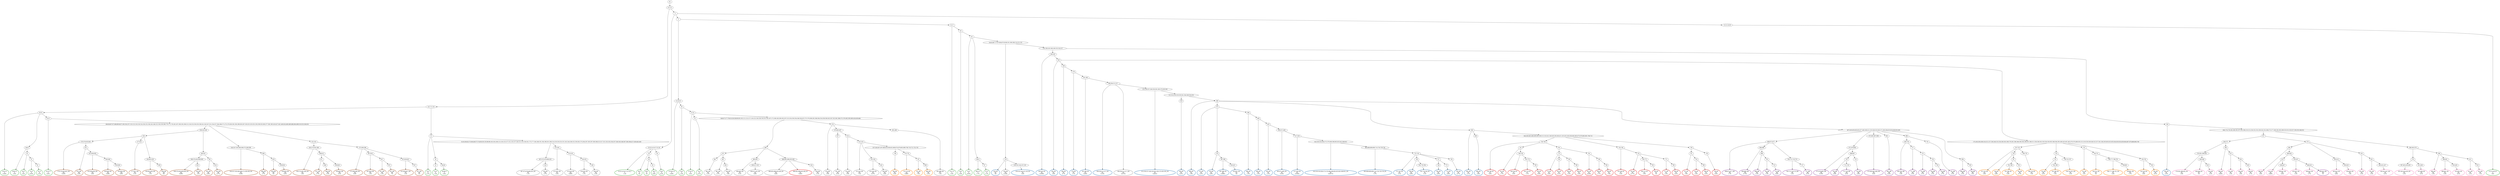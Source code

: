 digraph T {
	{
		rank=same
		409 [penwidth=3,colorscheme=set19,color=3,label="20;23_P\nP\n0.49%"]
		407 [penwidth=3,colorscheme=set19,color=3,label="36;42_P\nP\n5.9%"]
		405 [penwidth=3,colorscheme=set19,color=3,label="50_P\nP\n2.4%"]
		403 [penwidth=3,colorscheme=set19,color=3,label="53_P\nP\n0.92%"]
		401 [penwidth=3,colorscheme=set19,color=3,label="61_P\nP\n5.5%"]
		399 [penwidth=3,colorscheme=set19,color=3,label="41;47_P\nP\n6.6%"]
		397 [penwidth=3,colorscheme=set19,color=3,label="25_P\nP\n4.7%"]
		394 [penwidth=3,colorscheme=set19,color=3,label="33_P\nP\n7.3%"]
		392 [penwidth=3,colorscheme=set19,color=3,label="40;46_P\nP\n5.6%"]
		389 [penwidth=3,colorscheme=set19,color=3,label="8;10;14;19;27;31;34_P\nP\n1.3%"]
		387 [penwidth=3,colorscheme=set19,color=3,label="38_P\nP\n5%"]
		385 [penwidth=3,colorscheme=set19,color=3,label="49_P\nP\n2%"]
		383 [penwidth=3,colorscheme=set19,color=3,label="56_P\nP\n6.8%"]
		381 [penwidth=3,colorscheme=set19,color=3,label="44_P\nP\n8.5%"]
		378 [penwidth=3,colorscheme=set19,color=3,label="13;18;22_P\nP\n0.49%"]
		376 [penwidth=3,colorscheme=set19,color=3,label="30_P\nP\n2.4%"]
		374 [penwidth=3,colorscheme=set19,color=3,label="37;52_P\nP\n3.4%"]
		372 [penwidth=3,colorscheme=set19,color=3,label="55_P\nP\n6.1%"]
		370 [penwidth=3,colorscheme=set19,color=3,label="15;17_P\nP\n2.4%"]
		368 [penwidth=3,colorscheme=set19,color=3,label="26_P\nP\n3.6%"]
		366 [penwidth=3,colorscheme=set19,color=3,label="43_P\nP\n0.93%"]
		364 [penwidth=3,colorscheme=set19,color=3,label="48;51_P\nP\n2.7%"]
		362 [penwidth=3,colorscheme=set19,color=3,label="67_P\nP\n5.1%"]
		360 [penwidth=3,colorscheme=set19,color=3,label="12;21;24;29_P\nP\n10%"]
		357 [penwidth=3,colorscheme=set19,color=2,label="129_M1\nM1\n3%"]
		355 [penwidth=3,colorscheme=set19,color=2,label="139;142;144;147;150_M1\nM1\n5.6%"]
		352 [penwidth=3,colorscheme=set19,color=2,label="160;163_M1\nM1\n0.036%"]
		350 [penwidth=3,colorscheme=set19,color=2,label="165_M1\nM1\n2.8%"]
		348 [penwidth=3,colorscheme=set19,color=2,label="169_M1\nM1\n0.7%"]
		346 [penwidth=3,colorscheme=set19,color=2,label="179_M1\nM1\n1.1%"]
		344 [penwidth=3,colorscheme=set19,color=2,label="181;186_M1\nM1\n0.63%"]
		342 [penwidth=3,colorscheme=set19,color=2,label="198;204;211;217_M1\nM1\n0.13%"]
		340 [penwidth=3,colorscheme=set19,color=2,label="222;228;237;240;250;261;263;270;282;302_M1\nM1\n0.041%"]
		337 [penwidth=3,colorscheme=set19,color=2,label="359_M1\nM1\n6.2%"]
		335 [penwidth=3,colorscheme=set19,color=2,label="369_M1\nM1\n1.9%"]
		333 [penwidth=3,colorscheme=set19,color=2,label="373_M1\nM1\n4.2%"]
		331 [penwidth=3,colorscheme=set19,color=2,label="379_M1\nM1\n4.9%"]
		329 [penwidth=3,colorscheme=set19,color=2,label="387;396_M1\nM1\n0.098%"]
		327 [penwidth=3,colorscheme=set19,color=2,label="410;421_M1\nM1\n5%"]
		325 [penwidth=3,colorscheme=set19,color=2,label="386_M1\nM1\n1.3%"]
		323 [penwidth=3,colorscheme=set19,color=2,label="409_M1\nM1\n2.5%"]
		321 [penwidth=3,colorscheme=set19,color=2,label="420_M1\nM1\n2.2%"]
		319 [penwidth=3,colorscheme=set19,color=2,label="463;471;483_M1\nM1\n0.35%"]
		317 [penwidth=3,colorscheme=set19,color=2,label="517;530_M1\nM1\n0.034%"]
		315 [penwidth=3,colorscheme=set19,color=2,label="542;550;554;564;572;579;586;596;605;632;641;646;651_M1\nM1\n0.0071%"]
		313 [penwidth=3,colorscheme=set19,color=2,label="663;666;669;690;714;720;729;730_M1\nM1\n5.7%"]
		311 [penwidth=3,colorscheme=set19,color=2,label="737;742_M1\nM1\n3.1%"]
		309 [penwidth=3,colorscheme=set19,color=2,label="749_M1\nM1\n6.9%"]
		307 [penwidth=3,colorscheme=set19,color=2,label="765;776;784_M1\nM1\n5.1%"]
		304 [penwidth=3,colorscheme=set19,color=2,label="764_M1\nM1\n6.9%"]
		302 [penwidth=3,colorscheme=set19,color=2,label="775_M1\nM1\n6.8%"]
		300 [penwidth=3,colorscheme=set19,color=2,label="763_M1\nM1\n6.7%"]
		298 [penwidth=3,colorscheme=set19,color=2,label="385_M1\nM1\n5.1%"]
		296 [penwidth=3,colorscheme=set19,color=2,label="408_M1\nM1\n5.8%"]
		294 [penwidth=3,colorscheme=set19,color=2,label="164_M1\nM1\n5.2%"]
		289 [penwidth=3,colorscheme=set19,color=8,label="376;391;399;405_M2\nM2\n1.9%"]
		287 [penwidth=3,colorscheme=set19,color=8,label="440;448_M2\nM2\n2%"]
		285 [penwidth=3,colorscheme=set19,color=8,label="453_M2\nM2\n5.2%"]
		283 [penwidth=3,colorscheme=set19,color=8,label="390_M2\nM2\n0.64%"]
		281 [penwidth=3,colorscheme=set19,color=8,label="415_M2\nM2\n1.3%"]
		279 [penwidth=3,colorscheme=set19,color=8,label="434_M2\nM2\n1.9%"]
		277 [penwidth=3,colorscheme=set19,color=8,label="439_M2\nM2\n5.7%"]
		274 [penwidth=3,colorscheme=set19,color=8,label="389_M2\nM2\n2.6%"]
		271 [penwidth=3,colorscheme=set19,color=8,label="414_M2\nM2\n0.66%"]
		269 [penwidth=3,colorscheme=set19,color=8,label="438;447_M2\nM2\n6.4%"]
		267 [penwidth=3,colorscheme=set19,color=8,label="433;437_M2\nM2\n2.2%"]
		265 [penwidth=3,colorscheme=set19,color=8,label="446;452_M2\nM2\n5.7%"]
		263 [penwidth=3,colorscheme=set19,color=8,label="403;413_M2\nM2\n6.8%"]
		261 [penwidth=3,colorscheme=set19,color=8,label="426;432_M2\nM2\n7.4%"]
		259 [penwidth=3,colorscheme=set19,color=8,label="425_M2\nM2\n5.5%"]
		257 [penwidth=3,colorscheme=set19,color=8,label="431_M2\nM2\n2.5%"]
		255 [penwidth=3,colorscheme=set19,color=8,label="445;451;457_M2\nM2\n6.1%"]
		251 [penwidth=3,colorscheme=set19,color=8,label="397;402;424;430_M2\nM2\n5.5%"]
		249 [penwidth=3,colorscheme=set19,color=8,label="412;436_M2\nM2\n9.1%"]
		247 [penwidth=3,colorscheme=set19,color=8,label="380_M2\nM2\n2.3%"]
		245 [penwidth=3,colorscheme=set19,color=8,label="388;401_M2\nM2\n3.3%"]
		243 [penwidth=3,colorscheme=set19,color=8,label="423;435_M2\nM2\n6.2%"]
		241 [penwidth=3,colorscheme=set19,color=8,label="411_M2\nM2\n2.1%"]
		239 [penwidth=3,colorscheme=set19,color=8,label="422_M2\nM2\n7.1%"]
		236 [penwidth=3,colorscheme=set19,color=9,label="467;473;478;484;502_M3\nM3\n1.1%"]
		234 [penwidth=3,colorscheme=set19,color=9,label="518_M3\nM3\n5.7%"]
		232 [penwidth=3,colorscheme=set19,color=9,label="472;501_M3\nM3\n3.5%"]
		230 [penwidth=3,colorscheme=set19,color=9,label="513;520_M3\nM3\n0.69%"]
		228 [penwidth=3,colorscheme=set19,color=9,label="524;533_M3\nM3\n1.1%"]
		226 [penwidth=3,colorscheme=set19,color=9,label="536_M3\nM3\n5.3%"]
		221 [penwidth=3,colorscheme=set19,color=9,label="481_M3\nM3\n5.2%"]
		219 [penwidth=3,colorscheme=set19,color=9,label="487_M3\nM3\n4.7%"]
		217 [penwidth=3,colorscheme=set19,color=9,label="504_M3\nM3\n7.8%"]
		215 [penwidth=3,colorscheme=set19,color=9,label="480;493_M3\nM3\n9.1%"]
		213 [penwidth=3,colorscheme=set19,color=9,label="509;527;532_M3\nM3\n6.8%"]
		211 [penwidth=3,colorscheme=set19,color=9,label="486;492;498;503;508_M3\nM3\n8.6%"]
		209 [penwidth=3,colorscheme=set19,color=9,label="526_M3\nM3\n5.1%"]
		207 [penwidth=3,colorscheme=set19,color=9,label="474_M3\nM3\n2.9%"]
		204 [penwidth=3,colorscheme=set19,color=9,label="507_M3\nM3\n8.5%"]
		202 [penwidth=3,colorscheme=set19,color=9,label="514_M3\nM3\n2.9%"]
		200 [penwidth=3,colorscheme=set19,color=9,label="521;525_M3\nM3\n7.5%"]
		198 [penwidth=3,colorscheme=set19,color=9,label="531;534_M3\nM3\n0.37%"]
		196 [penwidth=3,colorscheme=set19,color=9,label="543_M3\nM3\n5.6%"]
		194 [penwidth=3,colorscheme=set19,color=9,label="491;496_M3\nM3\n7.2%"]
		193 [penwidth=3,colorscheme=set19,color=9,label="129_M3\nM3\n0.18%"]
		192 [penwidth=3,colorscheme=set19,color=9,label="198;204;211;217_M3\nM3\n0.072%"]
		187 [penwidth=3,colorscheme=set19,color=7,label="570;578;592;602_M4\nM4\n0.43%"]
		185 [penwidth=3,colorscheme=set19,color=7,label="615_M4\nM4\n2.6%"]
		183 [penwidth=3,colorscheme=set19,color=7,label="622;630;639_M4\nM4\n3.6%"]
		181 [penwidth=3,colorscheme=set19,color=7,label="643;649_M4\nM4\n0.48%"]
		179 [penwidth=3,colorscheme=set19,color=7,label="653;658_M4\nM4\n6.6%"]
		177 [penwidth=3,colorscheme=set19,color=7,label="577;621_M4\nM4\n5.1%"]
		175 [penwidth=3,colorscheme=set19,color=7,label="583;601;620_M4\nM4\n1.1%"]
		173 [penwidth=3,colorscheme=set19,color=7,label="638_M4\nM4\n6%"]
		170 [penwidth=3,colorscheme=set19,color=7,label="569;576;582;600;609_M4\nM4\n0.69%"]
		168 [penwidth=3,colorscheme=set19,color=7,label="619_M4\nM4\n11%"]
		166 [penwidth=3,colorscheme=set19,color=7,label="591_M4\nM4\n0.9%"]
		164 [penwidth=3,colorscheme=set19,color=7,label="614_M4\nM4\n6.7%"]
		162 [penwidth=3,colorscheme=set19,color=7,label="544;547;559;566;568;575;590;599_M4\nM4\n0.36%"]
		160 [penwidth=3,colorscheme=set19,color=7,label="608_M4\nM4\n2.7%"]
		158 [penwidth=3,colorscheme=set19,color=7,label="618_M4\nM4\n5%"]
		156 [penwidth=3,colorscheme=set19,color=7,label="629;634_M4\nM4\n6.5%"]
		153 [penwidth=3,colorscheme=set19,color=7,label="565;574;581;589_M4\nM4\n1.6%"]
		150 [penwidth=3,colorscheme=set19,color=7,label="617_M4\nM4\n3.7%"]
		148 [penwidth=3,colorscheme=set19,color=7,label="648_M4\nM4\n5.5%"]
		146 [penwidth=3,colorscheme=set19,color=7,label="628;642_M4\nM4\n6.5%"]
		144 [penwidth=3,colorscheme=set19,color=7,label="573;580;588_M4\nM4\n6.9%"]
		142 [penwidth=3,colorscheme=set19,color=7,label="607;616_M4\nM4\n1.2%"]
		140 [penwidth=3,colorscheme=set19,color=7,label="627_M4\nM4\n1.2%"]
		138 [penwidth=3,colorscheme=set19,color=7,label="637_M4\nM4\n7%"]
		136 [penwidth=3,colorscheme=set19,color=7,label="612;626;647_M4\nM4\n1.5%"]
		134 [penwidth=3,colorscheme=set19,color=7,label="657_M4\nM4\n5%"]
		131 [penwidth=3,colorscheme=set19,color=5,label="746_M5\nM5\n5.4%"]
		129 [penwidth=3,colorscheme=set19,color=5,label="770;779_M5\nM5\n0.86%"]
		127 [penwidth=3,colorscheme=set19,color=5,label="797_M5\nM5\n7.3%"]
		125 [penwidth=3,colorscheme=set19,color=5,label="800_M5\nM5\n5.3%"]
		122 [penwidth=3,colorscheme=set19,color=5,label="707;753_M5\nM5\n2.6%"]
		120 [penwidth=3,colorscheme=set19,color=5,label="758_M5\nM5\n4.8%"]
		117 [penwidth=3,colorscheme=set19,color=5,label="792;796_M5\nM5\n5.4%"]
		115 [penwidth=3,colorscheme=set19,color=5,label="795_M5\nM5\n6.7%"]
		113 [penwidth=3,colorscheme=set19,color=5,label="769;778_M5\nM5\n7.3%"]
		110 [penwidth=3,colorscheme=set19,color=5,label="732_M5\nM5\n4.2%"]
		108 [penwidth=3,colorscheme=set19,color=5,label="745;768_M5\nM5\n7.2%"]
		106 [penwidth=3,colorscheme=set19,color=5,label="738;752;767_M5\nM5\n5.5%"]
		104 [penwidth=3,colorscheme=set19,color=5,label="731_M5\nM5\n11%"]
		102 [penwidth=3,colorscheme=set19,color=5,label="744;751_M5\nM5\n5%"]
		100 [penwidth=3,colorscheme=set19,color=5,label="766;777;786;791_M5\nM5\n3.4%"]
		98 [penwidth=3,colorscheme=set19,color=5,label="799;801_M5\nM5\n5.7%"]
		96 [penwidth=3,colorscheme=set19,color=5,label="743;750_M5\nM5\n2.8%"]
		94 [penwidth=3,colorscheme=set19,color=5,label="785_M5\nM5\n9.1%"]
		91 [penwidth=3,colorscheme=set19,color=4,label="668;672;677_M6\nM6\n1.7%"]
		89 [penwidth=3,colorscheme=set19,color=4,label="684;689_M6\nM6\n0.72%"]
		87 [penwidth=3,colorscheme=set19,color=4,label="698_M6\nM6\n2.5%"]
		85 [penwidth=3,colorscheme=set19,color=4,label="705_M6\nM6\n1.3%"]
		83 [penwidth=3,colorscheme=set19,color=4,label="713_M6\nM6\n9.6%"]
		81 [penwidth=3,colorscheme=set19,color=4,label="704;712;719;723_M6\nM6\n2.2%"]
		79 [penwidth=3,colorscheme=set19,color=4,label="727_M6\nM6\n6.2%"]
		77 [penwidth=3,colorscheme=set19,color=4,label="671;676;683_M6\nM6\n0.33%"]
		74 [penwidth=3,colorscheme=set19,color=4,label="703_M6\nM6\n4.9%"]
		72 [penwidth=3,colorscheme=set19,color=4,label="711;718_M6\nM6\n6.5%"]
		70 [penwidth=3,colorscheme=set19,color=4,label="710_M6\nM6\n5.6%"]
		68 [penwidth=3,colorscheme=set19,color=4,label="675;682;687;696_M6\nM6\n9.4%"]
		66 [penwidth=3,colorscheme=set19,color=4,label="681_M6\nM6\n8.4%"]
		63 [penwidth=3,colorscheme=set19,color=4,label="695;702_M6\nM6\n1.4%"]
		61 [penwidth=3,colorscheme=set19,color=4,label="717_M6\nM6\n5.3%"]
		59 [penwidth=3,colorscheme=set19,color=4,label="722_M6\nM6\n3.1%"]
		57 [penwidth=3,colorscheme=set19,color=4,label="726_M6\nM6\n2.1%"]
		55 [penwidth=3,colorscheme=set19,color=4,label="734_M6\nM6\n5.7%"]
		53 [penwidth=3,colorscheme=set19,color=4,label="701_M6\nM6\n5.2%"]
		51 [penwidth=3,colorscheme=set19,color=4,label="694_M6\nM6\n5.2%"]
		49 [penwidth=3,colorscheme=set19,color=4,label="709_M6\nM6\n12%"]
		48 [penwidth=3,colorscheme=set19,color=4,label="446;452_M6\nM6\n1%"]
		47 [penwidth=3,colorscheme=set19,color=1,label="486;492;498;503;508_M7\nM7\n0.66%"]
		44 [penwidth=3,colorscheme=set19,color=1,label="728;736_M7\nM7\n4.6%"]
		42 [penwidth=3,colorscheme=set19,color=1,label="741_M7\nM7\n1.7%"]
		40 [penwidth=3,colorscheme=set19,color=1,label="748;756_M7\nM7\n4.9%"]
		38 [penwidth=3,colorscheme=set19,color=1,label="762;774_M7\nM7\n1.1%"]
		36 [penwidth=3,colorscheme=set19,color=1,label="783_M7\nM7\n9.9%"]
		33 [penwidth=3,colorscheme=set19,color=1,label="773_M7\nM7\n3.6%"]
		31 [penwidth=3,colorscheme=set19,color=1,label="782_M7\nM7\n6.2%"]
		29 [penwidth=3,colorscheme=set19,color=1,label="790_M7\nM7\n5.3%"]
		27 [penwidth=3,colorscheme=set19,color=1,label="798_M7\nM7\n5.9%"]
		25 [penwidth=3,colorscheme=set19,color=1,label="781_M7\nM7\n0.49%"]
		23 [penwidth=3,colorscheme=set19,color=1,label="789_M7\nM7\n2.7%"]
		21 [penwidth=3,colorscheme=set19,color=1,label="794_M7\nM7\n7.9%"]
		19 [penwidth=3,colorscheme=set19,color=1,label="735;740_M7\nM7\n2.4%"]
		17 [penwidth=3,colorscheme=set19,color=1,label="755_M7\nM7\n0.77%"]
		15 [penwidth=3,colorscheme=set19,color=1,label="760;772_M7\nM7\n2.9%"]
		13 [penwidth=3,colorscheme=set19,color=1,label="793_M7\nM7\n5%"]
		11 [penwidth=3,colorscheme=set19,color=1,label="771_M7\nM7\n2.3%"]
		9 [penwidth=3,colorscheme=set19,color=1,label="780_M7\nM7\n6.5%"]
		6 [penwidth=3,colorscheme=set19,color=1,label="747_M7\nM7\n7.8%"]
		4 [penwidth=3,colorscheme=set19,color=1,label="754_M7\nM7\n2.4%"]
		2 [penwidth=3,colorscheme=set19,color=1,label="788_M7\nM7\n6.5%"]
		0 [penwidth=3,colorscheme=set19,color=1,label="759_M7\nM7\n8.4%"]
	}
	413 [label="GL"]
	412 [label="0;1;2;3"]
	411 [label="4;5;7;11;16"]
	410 [label="20;23"]
	408 [label="36;42"]
	406 [label="50"]
	404 [label="53"]
	402 [label="61"]
	400 [label="41;47"]
	398 [label="25"]
	396 [label="28"]
	395 [label="33"]
	393 [label="40;46"]
	391 [label="6"]
	390 [label="8;10;14;19;27;31;34"]
	388 [label="38"]
	386 [label="49"]
	384 [label="56"]
	382 [label="44"]
	380 [label="9"]
	379 [label="13;18;22"]
	377 [label="30"]
	375 [label="37;52"]
	373 [label="55"]
	371 [label="15;17"]
	369 [label="26"]
	367 [label="43"]
	365 [label="48;51"]
	363 [label="67"]
	361 [label="12;21;24;29"]
	359 [label="54;62;66;71;76;78;84;87;92;98;101;106;108;114;121;125"]
	358 [label="129"]
	356 [label="139;142;144;147;150"]
	354 [label="135;138;143;146;149;153;154;157"]
	353 [label="160;163"]
	351 [label="165"]
	349 [label="169"]
	347 [label="179"]
	345 [label="181;186"]
	343 [label="198;204;211;217"]
	341 [label="222;228;237;240;250;261;263;270;282;302"]
	339 [label="312;314;316;319;329;341;344;349;354;355"]
	338 [label="359"]
	336 [label="369"]
	334 [label="373"]
	332 [label="379"]
	330 [label="387;396"]
	328 [label="410;421"]
	326 [label="386"]
	324 [label="409"]
	322 [label="420"]
	320 [label="463;471;483"]
	318 [label="517;530"]
	316 [label="542;550;554;564;572;579;586;596;605;632;641;646;651"]
	314 [label="663;666;669;690;714;720;729;730"]
	312 [label="737;742"]
	310 [label="749"]
	308 [label="765;776;784"]
	306 [label="757"]
	305 [label="764"]
	303 [label="775"]
	301 [label="763"]
	299 [label="385"]
	297 [label="408"]
	295 [label="164"]
	293 [label="168;174;178;185;189;195;197;202;208;210;215;226;232;235;239;245;255;268;273;277;280;285;305;309;310;315;318;327;330;333;346;351"]
	292 [label="357"]
	291 [label="364;371"]
	290 [label="376;391;399;405"]
	288 [label="440;448"]
	286 [label="453"]
	284 [label="390"]
	282 [label="415"]
	280 [label="434"]
	278 [label="439"]
	276 [label="375"]
	275 [label="389"]
	273 [label="398;404"]
	272 [label="414"]
	270 [label="438;447"]
	268 [label="433;437"]
	266 [label="446;452"]
	264 [label="403;413"]
	262 [label="426;432"]
	260 [label="425"]
	258 [label="431"]
	256 [label="445;451;457"]
	254 [label="360;363;370"]
	253 [label="374"]
	252 [label="397;402;424;430"]
	250 [label="412;436"]
	248 [label="380"]
	246 [label="388;401"]
	244 [label="423;435"]
	242 [label="411"]
	240 [label="422"]
	238 [label="32;35;39;45;57;59;64;68;73;74;80;83;91;93;96;99;103;105;109;112;120;123;127;131;133;137;140;151;155;158;161;173;177;184;188;191;194;196;201;206;214;219;220;225;231;242;244;249;252;259;262;274;284;287;293;297;300;308;313;317;321;325;332;334;337;340;343;348;367;383;394;417;428;442;458"]
	237 [label="467;473;478;484;502"]
	235 [label="518"]
	233 [label="472;501"]
	231 [label="513;520"]
	229 [label="524;533"]
	227 [label="536"]
	225 [label="58;63;72;77;79;81;82;85;88;90;95;102;111;115;117;119;122;126;128;134;141;162;167;172;180;183;200;205;207;213;224;230;234;248;258;267;272;276;289;292;296;304;324;328;336;342;347;352;361;366;372;378;382;393;400;418;459;464"]
	224 [label="468"]
	223 [label="475"]
	222 [label="481"]
	220 [label="487"]
	218 [label="504"]
	216 [label="480;493"]
	214 [label="509;527;532"]
	212 [label="486;492;498;503;508"]
	210 [label="526"]
	208 [label="474"]
	206 [label="479;485;497"]
	205 [label="507"]
	203 [label="514"]
	201 [label="521;525"]
	199 [label="531;534"]
	197 [label="543"]
	195 [label="491;496"]
	191 [label="60;65;69;70;75;86;89;94;97;100;104;107;110;113;116;118;124;130;132;136;145;148;152;156;159;166;170;171;176;182;187;190;193;199;212;218;223;229;233;238;241;243;247;251;254;257;264;266;271;275;279;283;291;295;299;303;307;320;322;323;331;335;339;353;365;377;381;392;416;427;441;449;454;460;469;488;494;499;510;522;528;535"]
	190 [label="538;545;548"]
	189 [label="556"]
	188 [label="570;578;592;602"]
	186 [label="615"]
	184 [label="622;630;639"]
	182 [label="643;649"]
	180 [label="653;658"]
	178 [label="577;621"]
	176 [label="583;601;620"]
	174 [label="638"]
	172 [label="560;567"]
	171 [label="569;576;582;600;609"]
	169 [label="619"]
	167 [label="591"]
	165 [label="614"]
	163 [label="544;547;559;566;568;575;590;599"]
	161 [label="608"]
	159 [label="618"]
	157 [label="629;634"]
	155 [label="551;555"]
	154 [label="565;574;581;589"]
	152 [label="598;613"]
	151 [label="617"]
	149 [label="648"]
	147 [label="628;642"]
	145 [label="573;580;588"]
	143 [label="607;616"]
	141 [label="627"]
	139 [label="637"]
	137 [label="612;626;647"]
	135 [label="657"]
	133 [label="537;558;587;597;606;633;636;652;660;674;679;692;699;708;716;721;725;733"]
	132 [label="746"]
	130 [label="770;779"]
	128 [label="797"]
	126 [label="800"]
	124 [label="175;192;203;209;216;221;227;236;246;253;256;260;265;269;278;281;286;288;290;294;298;301;306;311;326;338;345;350;356;358;362;368;384;395;406;443;461;465;470;476;489;505;515;519;529;539;546;552;557;561;584;593;603;623;635;644;650;654;659;664;667;670;680;693;700"]
	123 [label="707;753"]
	121 [label="758"]
	119 [label="787"]
	118 [label="792;796"]
	116 [label="795"]
	114 [label="769;778"]
	112 [label="724"]
	111 [label="732"]
	109 [label="745;768"]
	107 [label="738;752;767"]
	105 [label="731"]
	103 [label="744;751"]
	101 [label="766;777;786;791"]
	99 [label="799;801"]
	97 [label="743;750"]
	95 [label="785"]
	93 [label="407;419;429;450;455;477;482;500;511;523;540;553;562;571;585;594;610;624;640;655;661"]
	92 [label="668;672;677"]
	90 [label="684;689"]
	88 [label="698"]
	86 [label="705"]
	84 [label="713"]
	82 [label="704;712;719;723"]
	80 [label="727"]
	78 [label="671;676;683"]
	76 [label="688;697"]
	75 [label="703"]
	73 [label="711;718"]
	71 [label="710"]
	69 [label="675;682;687;696"]
	67 [label="681"]
	65 [label="686"]
	64 [label="695;702"]
	62 [label="717"]
	60 [label="722"]
	58 [label="726"]
	56 [label="734"]
	54 [label="701"]
	52 [label="694"]
	50 [label="709"]
	46 [label="444;456;462;466;490;495;506;512;516;541;549;563;595;604;611;625;631;645;656;662;665;673;678;685;691;706;715"]
	45 [label="728;736"]
	43 [label="741"]
	41 [label="748;756"]
	39 [label="762;774"]
	37 [label="783"]
	35 [label="761"]
	34 [label="773"]
	32 [label="782"]
	30 [label="790"]
	28 [label="798"]
	26 [label="781"]
	24 [label="789"]
	22 [label="794"]
	20 [label="735;740"]
	18 [label="755"]
	16 [label="760;772"]
	14 [label="793"]
	12 [label="771"]
	10 [label="780"]
	8 [label="739"]
	7 [label="747"]
	5 [label="754"]
	3 [label="788"]
	1 [label="759"]
	413 -> 412
	412 -> 411
	412 -> 391
	411 -> 410
	411 -> 398
	410 -> 409
	410 -> 408
	410 -> 400
	408 -> 407
	408 -> 406
	406 -> 405
	406 -> 404
	404 -> 403
	404 -> 402
	402 -> 401
	400 -> 399
	400 -> 191
	398 -> 397
	398 -> 396
	398 -> 238
	396 -> 395
	396 -> 393
	395 -> 394
	393 -> 392
	391 -> 390
	391 -> 380
	391 -> 361
	390 -> 389
	390 -> 388
	390 -> 382
	388 -> 387
	388 -> 386
	386 -> 385
	386 -> 384
	384 -> 383
	382 -> 381
	380 -> 379
	380 -> 371
	379 -> 378
	379 -> 377
	377 -> 376
	377 -> 375
	375 -> 374
	375 -> 373
	375 -> 225
	373 -> 372
	371 -> 370
	371 -> 369
	369 -> 368
	369 -> 367
	367 -> 366
	367 -> 365
	367 -> 359
	365 -> 364
	365 -> 363
	363 -> 362
	361 -> 360
	359 -> 358
	359 -> 354
	358 -> 357
	358 -> 356
	358 -> 193
	356 -> 355
	354 -> 353
	354 -> 295
	353 -> 352
	353 -> 351
	351 -> 350
	351 -> 349
	351 -> 124
	349 -> 348
	349 -> 347
	347 -> 346
	347 -> 345
	345 -> 344
	345 -> 343
	343 -> 342
	343 -> 341
	343 -> 192
	341 -> 340
	341 -> 339
	339 -> 338
	339 -> 336
	338 -> 337
	336 -> 335
	336 -> 334
	336 -> 299
	336 -> 93
	334 -> 333
	334 -> 332
	334 -> 326
	332 -> 331
	332 -> 330
	330 -> 329
	330 -> 328
	328 -> 327
	326 -> 325
	326 -> 324
	324 -> 323
	324 -> 322
	322 -> 321
	322 -> 320
	320 -> 319
	320 -> 318
	318 -> 317
	318 -> 316
	316 -> 315
	316 -> 314
	314 -> 313
	314 -> 312
	312 -> 311
	312 -> 310
	312 -> 306
	312 -> 301
	310 -> 309
	310 -> 308
	308 -> 307
	306 -> 305
	306 -> 303
	305 -> 304
	303 -> 302
	301 -> 300
	299 -> 298
	299 -> 297
	299 -> 46
	297 -> 296
	295 -> 294
	295 -> 293
	293 -> 292
	293 -> 254
	292 -> 291
	292 -> 276
	291 -> 290
	291 -> 284
	290 -> 289
	290 -> 288
	288 -> 287
	288 -> 286
	286 -> 285
	284 -> 283
	284 -> 282
	282 -> 281
	282 -> 280
	280 -> 279
	280 -> 278
	278 -> 277
	276 -> 275
	276 -> 264
	276 -> 260
	275 -> 274
	275 -> 273
	273 -> 272
	273 -> 268
	272 -> 271
	272 -> 270
	270 -> 269
	268 -> 267
	268 -> 266
	266 -> 265
	266 -> 48
	264 -> 263
	264 -> 262
	262 -> 261
	260 -> 259
	260 -> 258
	258 -> 257
	258 -> 256
	256 -> 255
	254 -> 253
	254 -> 248
	253 -> 252
	253 -> 250
	252 -> 251
	250 -> 249
	248 -> 247
	248 -> 246
	248 -> 242
	246 -> 245
	246 -> 244
	244 -> 243
	242 -> 241
	242 -> 240
	240 -> 239
	238 -> 237
	238 -> 233
	237 -> 236
	237 -> 235
	235 -> 234
	233 -> 232
	233 -> 231
	231 -> 230
	231 -> 229
	229 -> 228
	229 -> 227
	227 -> 226
	225 -> 224
	225 -> 208
	224 -> 223
	224 -> 216
	224 -> 212
	223 -> 222
	223 -> 220
	222 -> 221
	220 -> 219
	220 -> 218
	218 -> 217
	216 -> 215
	216 -> 214
	214 -> 213
	212 -> 211
	212 -> 210
	212 -> 47
	210 -> 209
	208 -> 207
	208 -> 206
	208 -> 195
	206 -> 205
	206 -> 203
	205 -> 204
	203 -> 202
	203 -> 201
	201 -> 200
	201 -> 199
	201 -> 133
	199 -> 198
	199 -> 197
	197 -> 196
	195 -> 194
	191 -> 190
	191 -> 163
	191 -> 155
	190 -> 189
	190 -> 172
	189 -> 188
	189 -> 178
	189 -> 176
	188 -> 187
	188 -> 186
	186 -> 185
	186 -> 184
	184 -> 183
	184 -> 182
	182 -> 181
	182 -> 180
	180 -> 179
	178 -> 177
	176 -> 175
	176 -> 174
	174 -> 173
	172 -> 171
	172 -> 167
	171 -> 170
	171 -> 169
	169 -> 168
	167 -> 166
	167 -> 165
	165 -> 164
	163 -> 162
	163 -> 161
	161 -> 160
	161 -> 159
	159 -> 158
	159 -> 157
	157 -> 156
	155 -> 154
	155 -> 145
	154 -> 153
	154 -> 152
	152 -> 151
	152 -> 147
	151 -> 150
	151 -> 149
	149 -> 148
	147 -> 146
	145 -> 144
	145 -> 143
	145 -> 137
	143 -> 142
	143 -> 141
	141 -> 140
	141 -> 139
	139 -> 138
	137 -> 136
	137 -> 135
	135 -> 134
	133 -> 132
	133 -> 130
	132 -> 131
	130 -> 129
	130 -> 128
	128 -> 127
	128 -> 126
	126 -> 125
	124 -> 123
	124 -> 112
	124 -> 105
	124 -> 97
	123 -> 122
	123 -> 121
	123 -> 114
	121 -> 120
	121 -> 119
	119 -> 118
	119 -> 116
	118 -> 117
	116 -> 115
	114 -> 113
	112 -> 111
	112 -> 107
	111 -> 110
	111 -> 109
	109 -> 108
	107 -> 106
	105 -> 104
	105 -> 103
	103 -> 102
	103 -> 101
	101 -> 100
	101 -> 99
	99 -> 98
	97 -> 96
	97 -> 95
	95 -> 94
	93 -> 92
	93 -> 78
	93 -> 69
	93 -> 67
	93 -> 65
	93 -> 52
	92 -> 91
	92 -> 90
	92 -> 82
	90 -> 89
	90 -> 88
	88 -> 87
	88 -> 86
	86 -> 85
	86 -> 84
	84 -> 83
	82 -> 81
	82 -> 80
	80 -> 79
	78 -> 77
	78 -> 76
	76 -> 75
	76 -> 71
	75 -> 74
	75 -> 73
	73 -> 72
	71 -> 70
	69 -> 68
	67 -> 66
	65 -> 64
	65 -> 54
	64 -> 63
	64 -> 62
	62 -> 61
	62 -> 60
	60 -> 59
	60 -> 58
	58 -> 57
	58 -> 56
	56 -> 55
	54 -> 53
	52 -> 51
	52 -> 50
	50 -> 49
	46 -> 45
	46 -> 20
	46 -> 8
	45 -> 44
	45 -> 43
	45 -> 35
	43 -> 42
	43 -> 41
	41 -> 40
	41 -> 39
	39 -> 38
	39 -> 37
	37 -> 36
	35 -> 34
	35 -> 26
	34 -> 33
	34 -> 32
	34 -> 30
	32 -> 31
	30 -> 29
	30 -> 28
	28 -> 27
	26 -> 25
	26 -> 24
	24 -> 23
	24 -> 22
	22 -> 21
	20 -> 19
	20 -> 18
	18 -> 17
	18 -> 16
	18 -> 12
	16 -> 15
	16 -> 14
	14 -> 13
	12 -> 11
	12 -> 10
	10 -> 9
	8 -> 7
	8 -> 1
	7 -> 6
	7 -> 5
	5 -> 4
	5 -> 3
	3 -> 2
	1 -> 0
}
